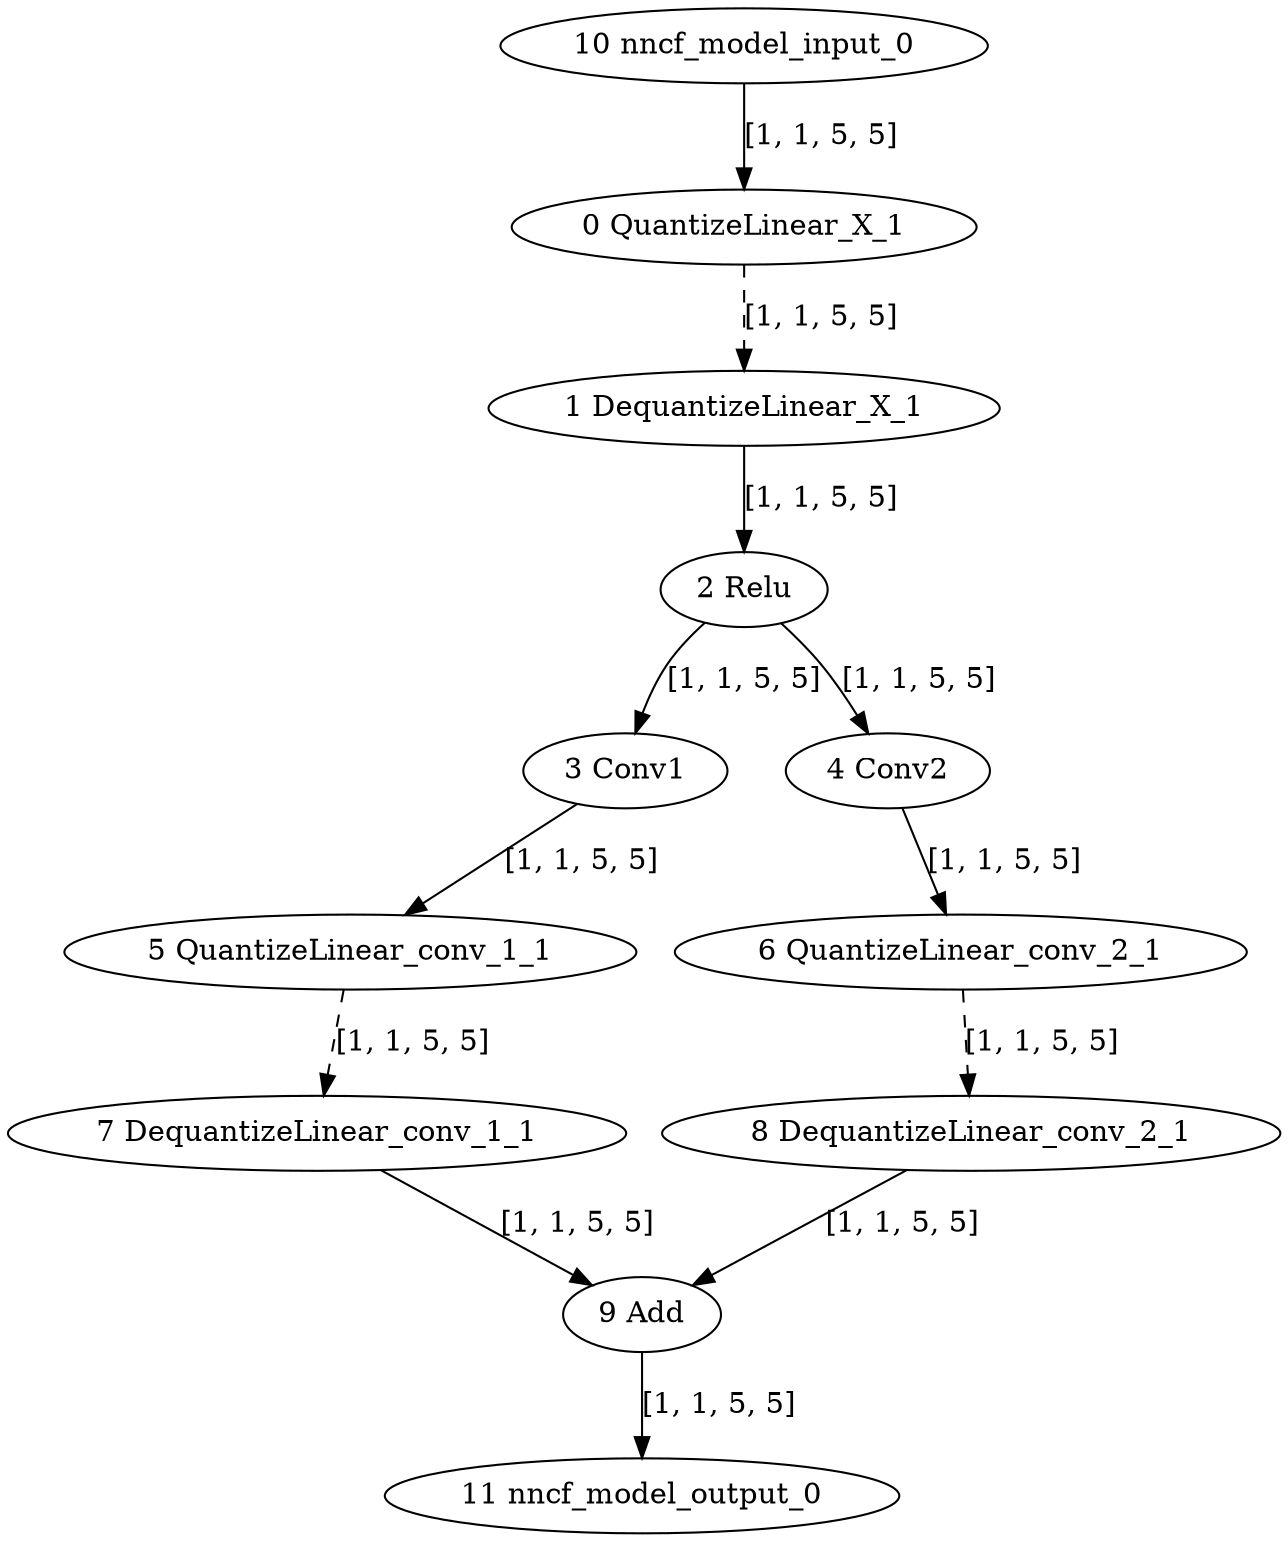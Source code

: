 strict digraph  {
"0 QuantizeLinear_X_1" [id=0, type=QuantizeLinear];
"1 DequantizeLinear_X_1" [id=1, type=DequantizeLinear];
"2 Relu" [id=2, type=Relu];
"3 Conv1" [id=3, type=Conv];
"4 Conv2" [id=4, type=Conv];
"5 QuantizeLinear_conv_1_1" [id=5, type=QuantizeLinear];
"6 QuantizeLinear_conv_2_1" [id=6, type=QuantizeLinear];
"7 DequantizeLinear_conv_1_1" [id=7, type=DequantizeLinear];
"8 DequantizeLinear_conv_2_1" [id=8, type=DequantizeLinear];
"9 Add" [id=9, type=Add];
"10 nncf_model_input_0" [id=10, type=nncf_model_input];
"11 nncf_model_output_0" [id=11, type=nncf_model_output];
"0 QuantizeLinear_X_1" -> "1 DequantizeLinear_X_1"  [label="[1, 1, 5, 5]", style=dashed];
"1 DequantizeLinear_X_1" -> "2 Relu"  [label="[1, 1, 5, 5]", style=solid];
"2 Relu" -> "3 Conv1"  [label="[1, 1, 5, 5]", style=solid];
"2 Relu" -> "4 Conv2"  [label="[1, 1, 5, 5]", style=solid];
"3 Conv1" -> "5 QuantizeLinear_conv_1_1"  [label="[1, 1, 5, 5]", style=solid];
"4 Conv2" -> "6 QuantizeLinear_conv_2_1"  [label="[1, 1, 5, 5]", style=solid];
"5 QuantizeLinear_conv_1_1" -> "7 DequantizeLinear_conv_1_1"  [label="[1, 1, 5, 5]", style=dashed];
"6 QuantizeLinear_conv_2_1" -> "8 DequantizeLinear_conv_2_1"  [label="[1, 1, 5, 5]", style=dashed];
"7 DequantizeLinear_conv_1_1" -> "9 Add"  [label="[1, 1, 5, 5]", style=solid];
"8 DequantizeLinear_conv_2_1" -> "9 Add"  [label="[1, 1, 5, 5]", style=solid];
"9 Add" -> "11 nncf_model_output_0"  [label="[1, 1, 5, 5]", style=solid];
"10 nncf_model_input_0" -> "0 QuantizeLinear_X_1"  [label="[1, 1, 5, 5]", style=solid];
}
